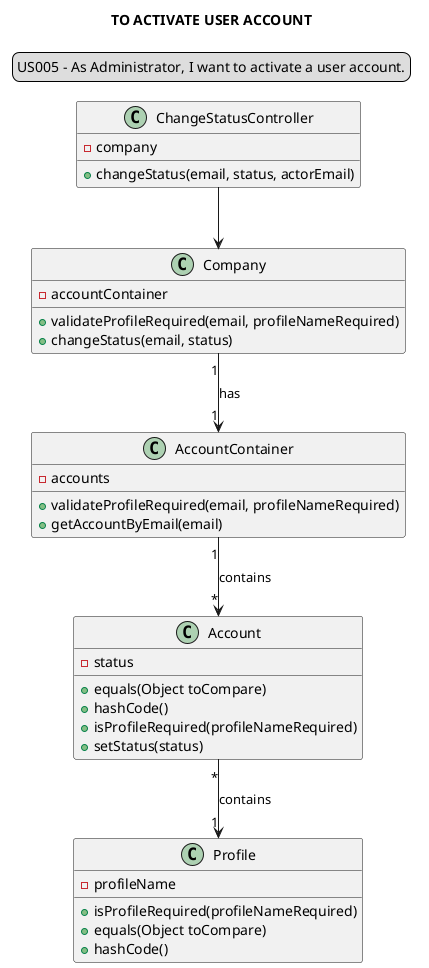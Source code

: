@startuml

legend top
US005 - As Administrator, I want to activate a user account.
end legend
skinparam sequenceMessageAlign center
title TO ACTIVATE USER ACCOUNT

class "ChangeStatusController" {
-company
+changeStatus(email, status, actorEmail)
}

class "Company" {
-accountContainer
+validateProfileRequired(email, profileNameRequired)
+changeStatus(email, status)
}

class "AccountContainer" {
-accounts
+validateProfileRequired(email, profileNameRequired)
+getAccountByEmail(email)
}

class "Account" {
-status
+equals(Object toCompare)
+hashCode()
+ isProfileRequired(profileNameRequired)
+ setStatus(status)
}
class "Profile"{
-profileName
+isProfileRequired(profileNameRequired)
+equals(Object toCompare)
+hashCode()
}


"ChangeStatusController" --> "Company"
"Company" "1"-->"1" "AccountContainer": has
"AccountContainer" "1"-->"*" "Account": contains
"Account" "*"--> "1""Profile": contains


@enduml